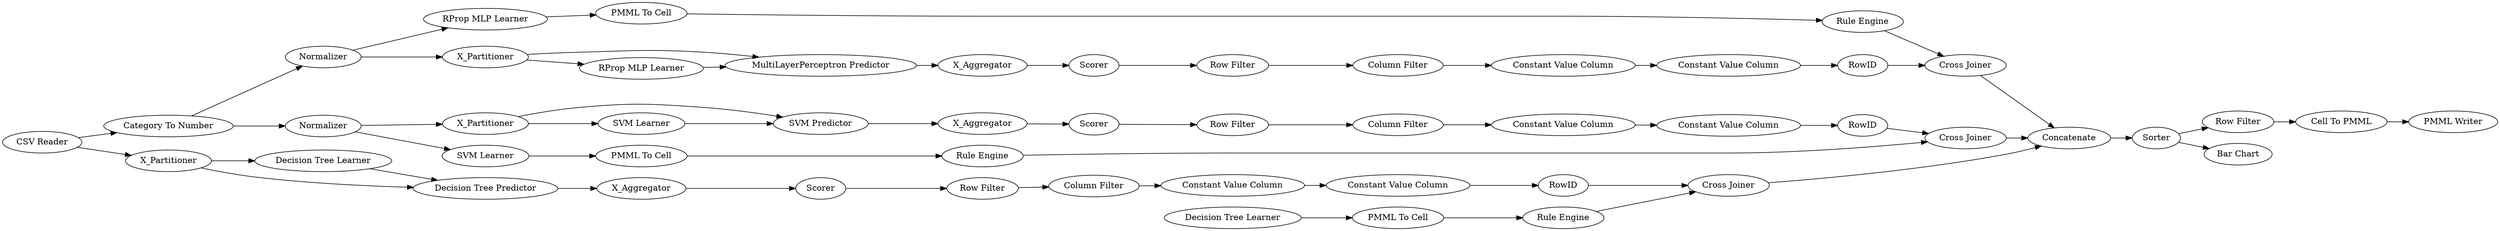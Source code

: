 digraph {
	"6165663740208296758_34" [label="Rule Engine"]
	"7236425020391206749_33" [label="SVM Learner"]
	"-3109938225890191119_292" [label="Constant Value Column"]
	"-8258083960750539905_290" [label="Constant Value Column"]
	"-8258083960750539905_292" [label="Constant Value Column"]
	"-5616839648676925806_31" [label="SVM Learner"]
	"-5616839648676925806_7" [label=X_Aggregator]
	"3643770120619690004_293" [label=RowID]
	"-3109938225890191119_293" [label=RowID]
	"6165663740208296758_22" [label="PMML To Cell"]
	"-6908131971927382908_31" [label="RProp MLP Learner"]
	"-5616839648676925806_41" [label=Scorer]
	"-3109938225890191119_9" [label="Row Filter"]
	"3643770120619690004_9" [label="Row Filter"]
	"-6908131971927382908_38" [label="Cross Joiner"]
	"-8258083960750539905_9" [label="Row Filter"]
	"-1159438233587229360_38" [label="Cross Joiner"]
	"-1159438233587229360_2" [label=X_Partitioner]
	"-1159438233587229360_39" [label=Scorer]
	"7112016200827549936_34" [label="Rule Engine"]
	"7112016200827549936_28" [label="PMML To Cell"]
	"-5616839648676925806_2" [label=X_Partitioner]
	"-6200356581670426829_53" [label="Row Filter"]
	"-8258083960750539905_294" [label="Column Filter"]
	"-6908131971927382908_2" [label=X_Partitioner]
	"-6200356581670426829_52" [label=Sorter]
	"6165663740208296758_35" [label="RProp MLP Learner"]
	"7236425020391206749_35" [label="Rule Engine"]
	"-8258083960750539905_293" [label=RowID]
	"-1159438233587229360_32" [label="Decision Tree Predictor"]
	"-1159438233587229360_7" [label=X_Aggregator]
	"-6200356581670426829_60" [label=Concatenate]
	"3643770120619690004_290" [label="Constant Value Column"]
	"-5616839648676925806_32" [label="SVM Predictor"]
	"-6200356581670426829_59" [label="Bar Chart"]
	"-5616839648676925806_39" [label="Cross Joiner"]
	"3643770120619690004_294" [label="Column Filter"]
	"-6908131971927382908_32" [label="MultiLayerPerceptron Predictor"]
	"-6908131971927382908_40" [label=Scorer]
	"7112016200827549936_33" [label="Decision Tree Learner"]
	"3643770120619690004_292" [label="Constant Value Column"]
	"-1159438233587229360_31" [label="Decision Tree Learner"]
	"-5616839648676925806_40" [label=Normalizer]
	"-6200356581670426829_61" [label="PMML Writer"]
	"-6200356581670426829_62" [label="CSV Reader"]
	"-6200356581670426829_54" [label="Cell To PMML"]
	"-6200356581670426829_58" [label="Category To Number"]
	"-3109938225890191119_290" [label="Constant Value Column"]
	"7236425020391206749_34" [label="PMML To Cell"]
	"-6908131971927382908_39" [label=Normalizer]
	"-6908131971927382908_7" [label=X_Aggregator]
	"-3109938225890191119_294" [label="Column Filter"]
	"-6908131971927382908_32" -> "-6908131971927382908_7"
	"-6200356581670426829_53" -> "-6200356581670426829_54"
	"-6908131971927382908_40" -> "-8258083960750539905_9"
	"-5616839648676925806_39" -> "-6200356581670426829_60"
	"3643770120619690004_292" -> "3643770120619690004_293"
	"-3109938225890191119_293" -> "-1159438233587229360_38"
	"-1159438233587229360_7" -> "-1159438233587229360_39"
	"-3109938225890191119_290" -> "-3109938225890191119_292"
	"-6200356581670426829_62" -> "-6200356581670426829_58"
	"-5616839648676925806_40" -> "-5616839648676925806_2"
	"7112016200827549936_34" -> "-1159438233587229360_38"
	"-1159438233587229360_31" -> "-1159438233587229360_32"
	"-6200356581670426829_62" -> "-1159438233587229360_2"
	"-6908131971927382908_39" -> "-6908131971927382908_2"
	"-6200356581670426829_52" -> "-6200356581670426829_53"
	"6165663740208296758_34" -> "-6908131971927382908_38"
	"3643770120619690004_293" -> "-5616839648676925806_39"
	"-5616839648676925806_2" -> "-5616839648676925806_32"
	"-3109938225890191119_294" -> "-3109938225890191119_290"
	"7236425020391206749_33" -> "7236425020391206749_34"
	"3643770120619690004_290" -> "3643770120619690004_292"
	"-5616839648676925806_31" -> "-5616839648676925806_32"
	"-3109938225890191119_9" -> "-3109938225890191119_294"
	"-5616839648676925806_7" -> "-5616839648676925806_41"
	"7236425020391206749_34" -> "7236425020391206749_35"
	"-6200356581670426829_54" -> "-6200356581670426829_61"
	"-1159438233587229360_39" -> "-3109938225890191119_9"
	"-5616839648676925806_2" -> "-5616839648676925806_31"
	"-1159438233587229360_38" -> "-6200356581670426829_60"
	"7112016200827549936_33" -> "7112016200827549936_28"
	"-6908131971927382908_2" -> "-6908131971927382908_32"
	"-6200356581670426829_58" -> "-5616839648676925806_40"
	"-6908131971927382908_38" -> "-6200356581670426829_60"
	"-1159438233587229360_2" -> "-1159438233587229360_31"
	"7112016200827549936_28" -> "7112016200827549936_34"
	"-6908131971927382908_2" -> "-6908131971927382908_31"
	"-3109938225890191119_292" -> "-3109938225890191119_293"
	"-8258083960750539905_293" -> "-6908131971927382908_38"
	"3643770120619690004_9" -> "3643770120619690004_294"
	"-6200356581670426829_60" -> "-6200356581670426829_52"
	"-6908131971927382908_7" -> "-6908131971927382908_40"
	"-5616839648676925806_40" -> "7236425020391206749_33"
	"6165663740208296758_35" -> "6165663740208296758_22"
	"-8258083960750539905_292" -> "-8258083960750539905_293"
	"-6200356581670426829_52" -> "-6200356581670426829_59"
	"-6200356581670426829_58" -> "-6908131971927382908_39"
	"-8258083960750539905_290" -> "-8258083960750539905_292"
	"-1159438233587229360_2" -> "-1159438233587229360_32"
	"7236425020391206749_35" -> "-5616839648676925806_39"
	"-6908131971927382908_39" -> "6165663740208296758_35"
	"-1159438233587229360_32" -> "-1159438233587229360_7"
	"-8258083960750539905_294" -> "-8258083960750539905_290"
	"-5616839648676925806_41" -> "3643770120619690004_9"
	"-5616839648676925806_32" -> "-5616839648676925806_7"
	"3643770120619690004_294" -> "3643770120619690004_290"
	"6165663740208296758_22" -> "6165663740208296758_34"
	"-8258083960750539905_9" -> "-8258083960750539905_294"
	"-6908131971927382908_31" -> "-6908131971927382908_32"
	rankdir=LR
}
